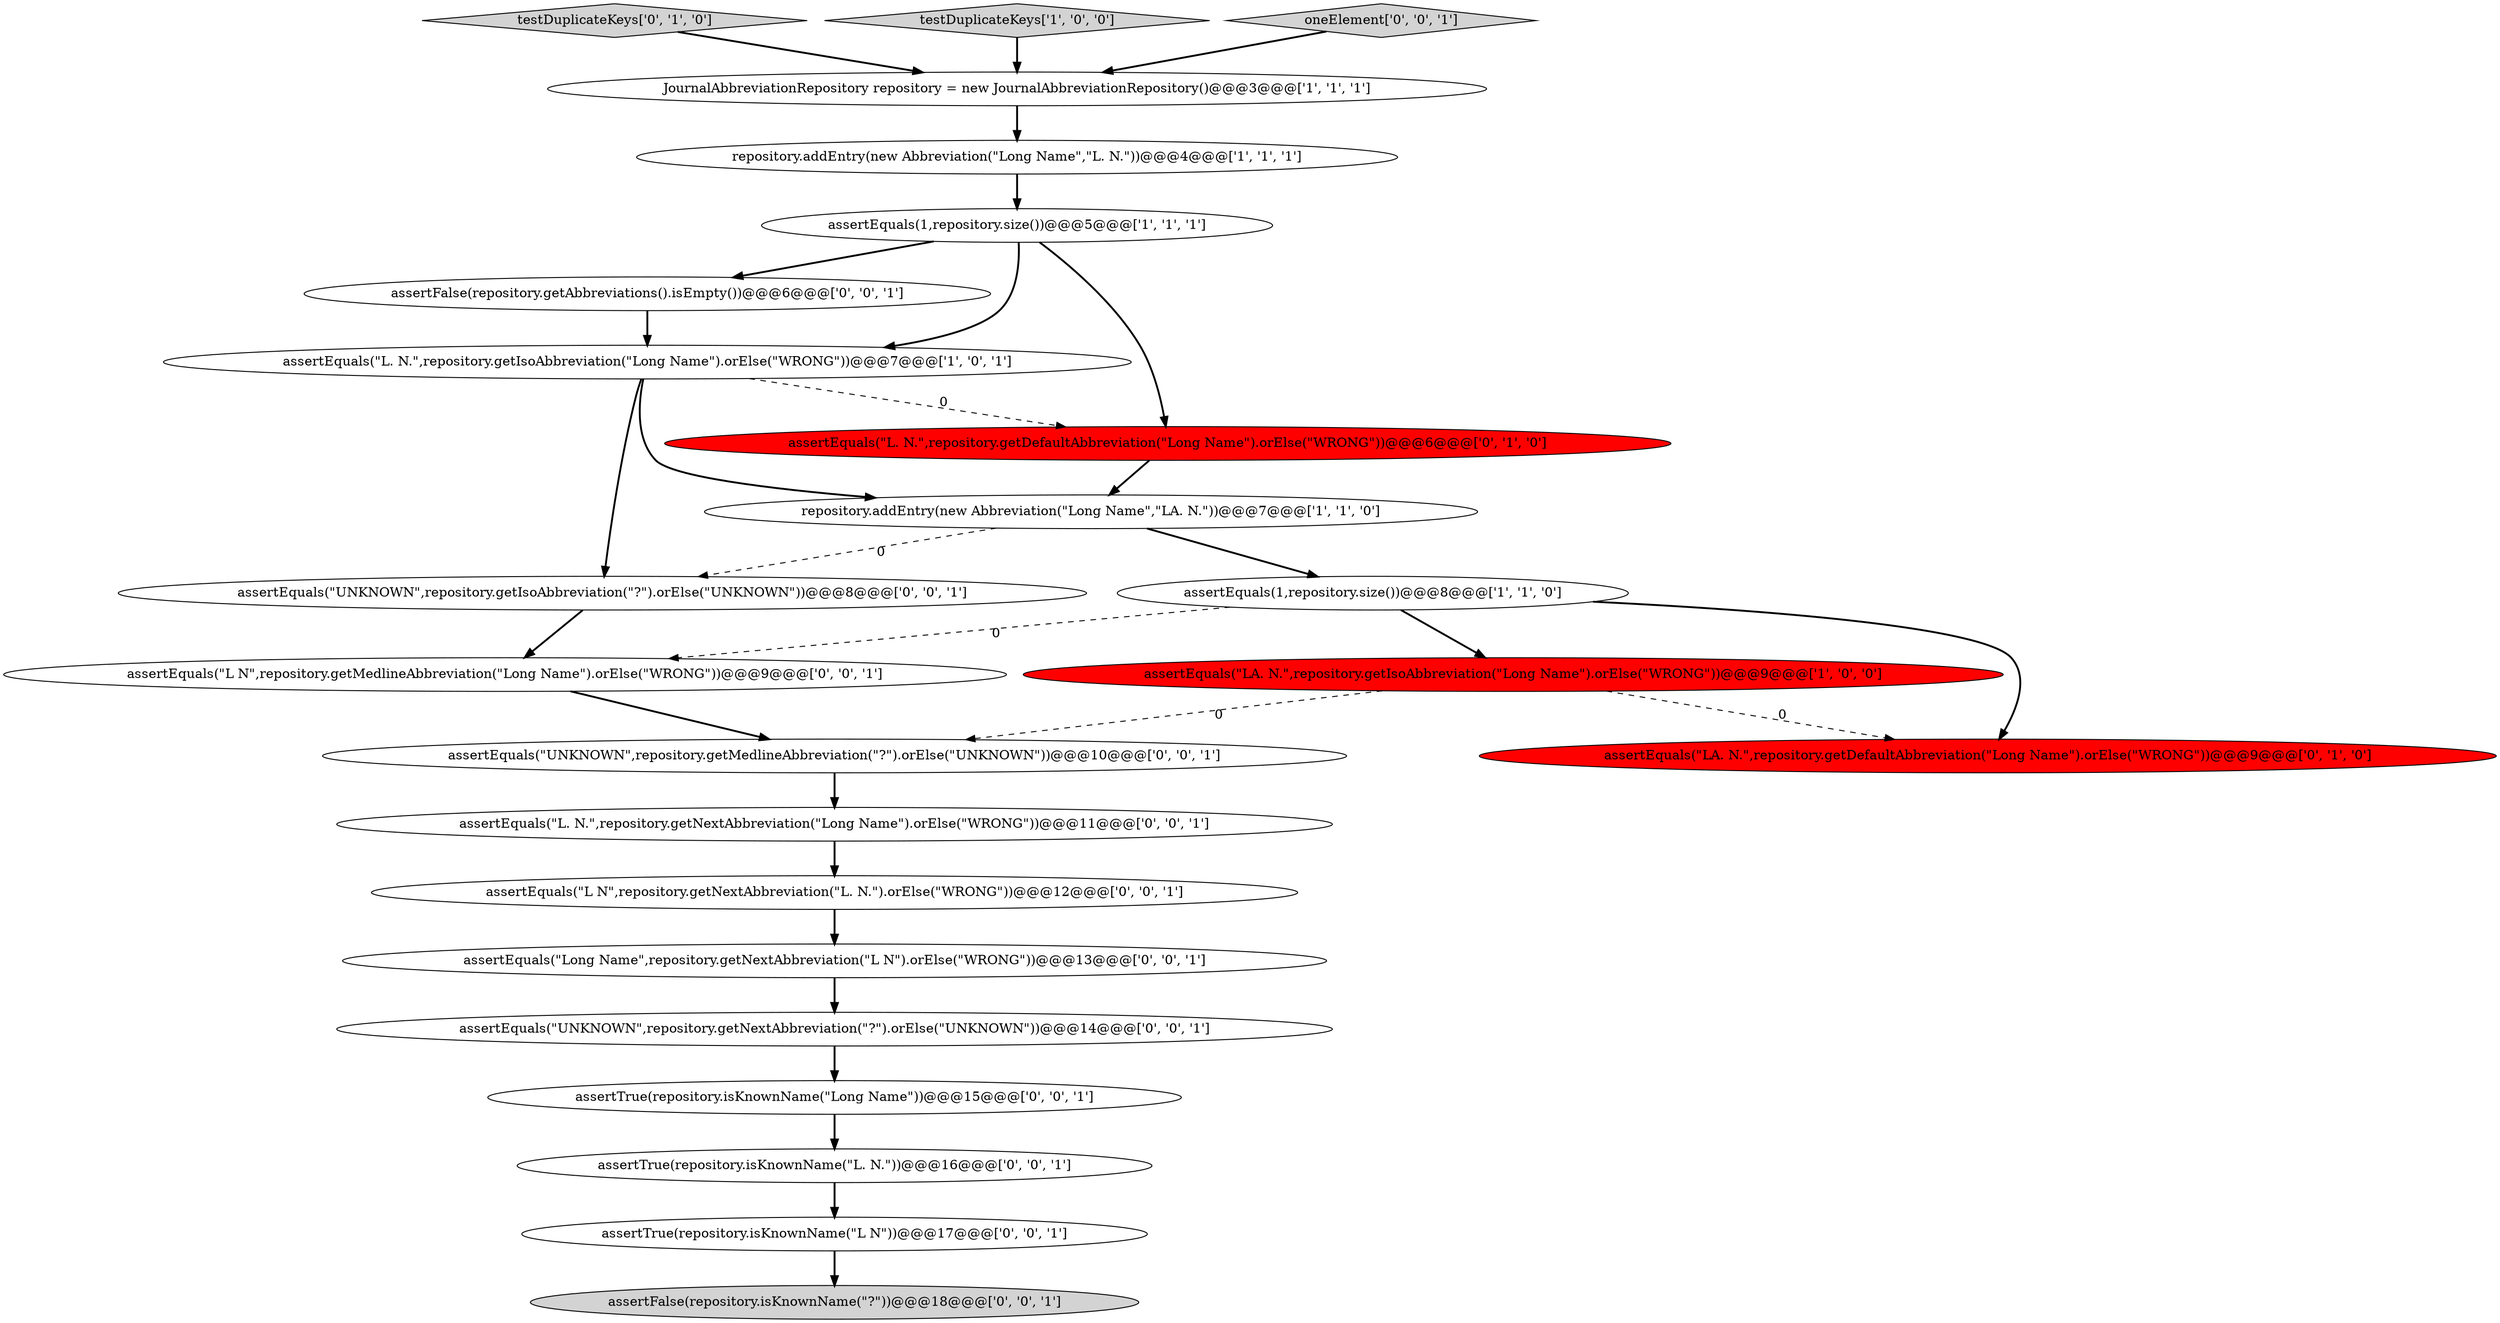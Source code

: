 digraph {
8 [style = filled, label = "assertEquals(\"L. N.\",repository.getDefaultAbbreviation(\"Long Name\").orElse(\"WRONG\"))@@@6@@@['0', '1', '0']", fillcolor = red, shape = ellipse image = "AAA1AAABBB2BBB"];
23 [style = filled, label = "assertEquals(\"UNKNOWN\",repository.getNextAbbreviation(\"?\").orElse(\"UNKNOWN\"))@@@14@@@['0', '0', '1']", fillcolor = white, shape = ellipse image = "AAA0AAABBB3BBB"];
9 [style = filled, label = "testDuplicateKeys['0', '1', '0']", fillcolor = lightgray, shape = diamond image = "AAA0AAABBB2BBB"];
16 [style = filled, label = "assertFalse(repository.getAbbreviations().isEmpty())@@@6@@@['0', '0', '1']", fillcolor = white, shape = ellipse image = "AAA0AAABBB3BBB"];
12 [style = filled, label = "assertEquals(\"L N\",repository.getMedlineAbbreviation(\"Long Name\").orElse(\"WRONG\"))@@@9@@@['0', '0', '1']", fillcolor = white, shape = ellipse image = "AAA0AAABBB3BBB"];
3 [style = filled, label = "testDuplicateKeys['1', '0', '0']", fillcolor = lightgray, shape = diamond image = "AAA0AAABBB1BBB"];
17 [style = filled, label = "assertTrue(repository.isKnownName(\"L N\"))@@@17@@@['0', '0', '1']", fillcolor = white, shape = ellipse image = "AAA0AAABBB3BBB"];
0 [style = filled, label = "repository.addEntry(new Abbreviation(\"Long Name\",\"L. N.\"))@@@4@@@['1', '1', '1']", fillcolor = white, shape = ellipse image = "AAA0AAABBB1BBB"];
15 [style = filled, label = "oneElement['0', '0', '1']", fillcolor = lightgray, shape = diamond image = "AAA0AAABBB3BBB"];
4 [style = filled, label = "JournalAbbreviationRepository repository = new JournalAbbreviationRepository()@@@3@@@['1', '1', '1']", fillcolor = white, shape = ellipse image = "AAA0AAABBB1BBB"];
2 [style = filled, label = "assertEquals(\"L. N.\",repository.getIsoAbbreviation(\"Long Name\").orElse(\"WRONG\"))@@@7@@@['1', '0', '1']", fillcolor = white, shape = ellipse image = "AAA0AAABBB1BBB"];
10 [style = filled, label = "assertEquals(\"LA. N.\",repository.getDefaultAbbreviation(\"Long Name\").orElse(\"WRONG\"))@@@9@@@['0', '1', '0']", fillcolor = red, shape = ellipse image = "AAA1AAABBB2BBB"];
14 [style = filled, label = "assertEquals(\"L N\",repository.getNextAbbreviation(\"L. N.\").orElse(\"WRONG\"))@@@12@@@['0', '0', '1']", fillcolor = white, shape = ellipse image = "AAA0AAABBB3BBB"];
18 [style = filled, label = "assertEquals(\"UNKNOWN\",repository.getIsoAbbreviation(\"?\").orElse(\"UNKNOWN\"))@@@8@@@['0', '0', '1']", fillcolor = white, shape = ellipse image = "AAA0AAABBB3BBB"];
20 [style = filled, label = "assertTrue(repository.isKnownName(\"L. N.\"))@@@16@@@['0', '0', '1']", fillcolor = white, shape = ellipse image = "AAA0AAABBB3BBB"];
22 [style = filled, label = "assertEquals(\"Long Name\",repository.getNextAbbreviation(\"L N\").orElse(\"WRONG\"))@@@13@@@['0', '0', '1']", fillcolor = white, shape = ellipse image = "AAA0AAABBB3BBB"];
1 [style = filled, label = "assertEquals(1,repository.size())@@@5@@@['1', '1', '1']", fillcolor = white, shape = ellipse image = "AAA0AAABBB1BBB"];
11 [style = filled, label = "assertTrue(repository.isKnownName(\"Long Name\"))@@@15@@@['0', '0', '1']", fillcolor = white, shape = ellipse image = "AAA0AAABBB3BBB"];
13 [style = filled, label = "assertEquals(\"UNKNOWN\",repository.getMedlineAbbreviation(\"?\").orElse(\"UNKNOWN\"))@@@10@@@['0', '0', '1']", fillcolor = white, shape = ellipse image = "AAA0AAABBB3BBB"];
21 [style = filled, label = "assertFalse(repository.isKnownName(\"?\"))@@@18@@@['0', '0', '1']", fillcolor = lightgray, shape = ellipse image = "AAA0AAABBB3BBB"];
7 [style = filled, label = "assertEquals(1,repository.size())@@@8@@@['1', '1', '0']", fillcolor = white, shape = ellipse image = "AAA0AAABBB1BBB"];
6 [style = filled, label = "repository.addEntry(new Abbreviation(\"Long Name\",\"LA. N.\"))@@@7@@@['1', '1', '0']", fillcolor = white, shape = ellipse image = "AAA0AAABBB1BBB"];
19 [style = filled, label = "assertEquals(\"L. N.\",repository.getNextAbbreviation(\"Long Name\").orElse(\"WRONG\"))@@@11@@@['0', '0', '1']", fillcolor = white, shape = ellipse image = "AAA0AAABBB3BBB"];
5 [style = filled, label = "assertEquals(\"LA. N.\",repository.getIsoAbbreviation(\"Long Name\").orElse(\"WRONG\"))@@@9@@@['1', '0', '0']", fillcolor = red, shape = ellipse image = "AAA1AAABBB1BBB"];
5->13 [style = dashed, label="0"];
11->20 [style = bold, label=""];
20->17 [style = bold, label=""];
1->8 [style = bold, label=""];
7->10 [style = bold, label=""];
2->6 [style = bold, label=""];
9->4 [style = bold, label=""];
14->22 [style = bold, label=""];
18->12 [style = bold, label=""];
2->18 [style = bold, label=""];
8->6 [style = bold, label=""];
16->2 [style = bold, label=""];
2->8 [style = dashed, label="0"];
3->4 [style = bold, label=""];
22->23 [style = bold, label=""];
4->0 [style = bold, label=""];
6->18 [style = dashed, label="0"];
12->13 [style = bold, label=""];
7->5 [style = bold, label=""];
13->19 [style = bold, label=""];
19->14 [style = bold, label=""];
5->10 [style = dashed, label="0"];
1->16 [style = bold, label=""];
0->1 [style = bold, label=""];
15->4 [style = bold, label=""];
7->12 [style = dashed, label="0"];
1->2 [style = bold, label=""];
23->11 [style = bold, label=""];
6->7 [style = bold, label=""];
17->21 [style = bold, label=""];
}
